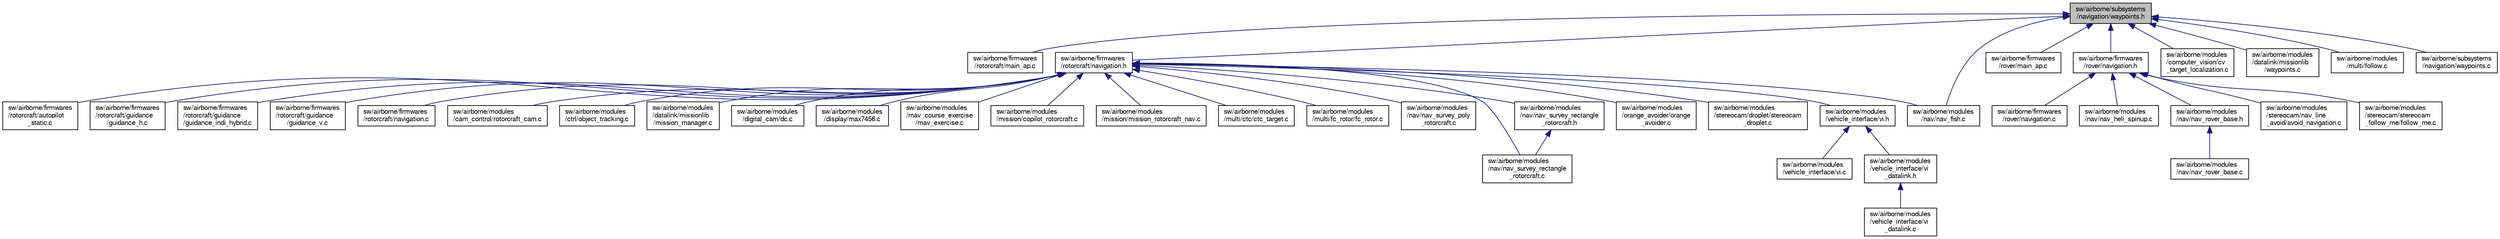 digraph "sw/airborne/subsystems/navigation/waypoints.h"
{
  edge [fontname="FreeSans",fontsize="10",labelfontname="FreeSans",labelfontsize="10"];
  node [fontname="FreeSans",fontsize="10",shape=record];
  Node1 [label="sw/airborne/subsystems\l/navigation/waypoints.h",height=0.2,width=0.4,color="black", fillcolor="grey75", style="filled", fontcolor="black"];
  Node1 -> Node2 [dir="back",color="midnightblue",fontsize="10",style="solid",fontname="FreeSans"];
  Node2 [label="sw/airborne/firmwares\l/rotorcraft/main_ap.c",height=0.2,width=0.4,color="black", fillcolor="white", style="filled",URL="$rotorcraft_2main__ap_8c.html",tooltip="Rotorcraft main loop. "];
  Node1 -> Node3 [dir="back",color="midnightblue",fontsize="10",style="solid",fontname="FreeSans"];
  Node3 [label="sw/airborne/firmwares\l/rotorcraft/navigation.h",height=0.2,width=0.4,color="black", fillcolor="white", style="filled",URL="$rotorcraft_2navigation_8h.html",tooltip="Rotorcraft navigation functions. "];
  Node3 -> Node4 [dir="back",color="midnightblue",fontsize="10",style="solid",fontname="FreeSans"];
  Node4 [label="sw/airborne/firmwares\l/rotorcraft/autopilot\l_static.c",height=0.2,width=0.4,color="black", fillcolor="white", style="filled",URL="$rotorcraft_2autopilot__static_8c.html",tooltip="Static autopilot implementation. "];
  Node3 -> Node5 [dir="back",color="midnightblue",fontsize="10",style="solid",fontname="FreeSans"];
  Node5 [label="sw/airborne/firmwares\l/rotorcraft/guidance\l/guidance_h.c",height=0.2,width=0.4,color="black", fillcolor="white", style="filled",URL="$rotorcraft_2guidance_2guidance__h_8c.html",tooltip="Horizontal guidance for rotorcrafts. "];
  Node3 -> Node6 [dir="back",color="midnightblue",fontsize="10",style="solid",fontname="FreeSans"];
  Node6 [label="sw/airborne/firmwares\l/rotorcraft/guidance\l/guidance_indi_hybrid.c",height=0.2,width=0.4,color="black", fillcolor="white", style="filled",URL="$guidance__indi__hybrid_8c.html",tooltip="A guidance mode based on Incremental Nonlinear Dynamic Inversion Come to IROS2016 to learn more! ..."];
  Node3 -> Node7 [dir="back",color="midnightblue",fontsize="10",style="solid",fontname="FreeSans"];
  Node7 [label="sw/airborne/firmwares\l/rotorcraft/guidance\l/guidance_v.c",height=0.2,width=0.4,color="black", fillcolor="white", style="filled",URL="$rotorcraft_2guidance_2guidance__v_8c.html",tooltip="Vertical guidance for rotorcrafts. "];
  Node3 -> Node8 [dir="back",color="midnightblue",fontsize="10",style="solid",fontname="FreeSans"];
  Node8 [label="sw/airborne/firmwares\l/rotorcraft/navigation.c",height=0.2,width=0.4,color="black", fillcolor="white", style="filled",URL="$rotorcraft_2navigation_8c.html",tooltip="Rotorcraft navigation functions. "];
  Node3 -> Node9 [dir="back",color="midnightblue",fontsize="10",style="solid",fontname="FreeSans"];
  Node9 [label="sw/airborne/modules\l/cam_control/rotorcraft_cam.c",height=0.2,width=0.4,color="black", fillcolor="white", style="filled",URL="$rotorcraft__cam_8c.html",tooltip="Camera control module for rotorcraft. "];
  Node3 -> Node10 [dir="back",color="midnightblue",fontsize="10",style="solid",fontname="FreeSans"];
  Node10 [label="sw/airborne/modules\l/ctrl/object_tracking.c",height=0.2,width=0.4,color="black", fillcolor="white", style="filled",URL="$object__tracking_8c.html"];
  Node3 -> Node11 [dir="back",color="midnightblue",fontsize="10",style="solid",fontname="FreeSans"];
  Node11 [label="sw/airborne/modules\l/datalink/missionlib\l/mission_manager.c",height=0.2,width=0.4,color="black", fillcolor="white", style="filled",URL="$mission__manager_8c.html",tooltip="Common functions used within the mission library. "];
  Node3 -> Node12 [dir="back",color="midnightblue",fontsize="10",style="solid",fontname="FreeSans"];
  Node12 [label="sw/airborne/modules\l/digital_cam/dc.c",height=0.2,width=0.4,color="black", fillcolor="white", style="filled",URL="$dc_8c.html",tooltip="Standard Digital Camera Control Interface. "];
  Node3 -> Node13 [dir="back",color="midnightblue",fontsize="10",style="solid",fontname="FreeSans"];
  Node13 [label="sw/airborne/modules\l/display/max7456.c",height=0.2,width=0.4,color="black", fillcolor="white", style="filled",URL="$max7456_8c.html",tooltip="Maxim MAX7456 single-channel monochrome on-screen display driver. "];
  Node3 -> Node14 [dir="back",color="midnightblue",fontsize="10",style="solid",fontname="FreeSans"];
  Node14 [label="sw/airborne/modules\l/mav_course_exercise\l/mav_exercise.c",height=0.2,width=0.4,color="black", fillcolor="white", style="filled",URL="$mav__exercise_8c.html"];
  Node3 -> Node15 [dir="back",color="midnightblue",fontsize="10",style="solid",fontname="FreeSans"];
  Node15 [label="sw/airborne/modules\l/mission/copilot_rotorcraft.c",height=0.2,width=0.4,color="black", fillcolor="white", style="filled",URL="$copilot__rotorcraft_8c.html",tooltip="Mission Computer module, interfacing the mission computer (also known as Copilot), based losely on ISaAC: The Intelligent Safety and Airworthiness Co-Pilot module Based on paper \"A Payload Verification and Management Framework  for Small UAV-based Personal Remote Sensing Systems\" by Cal Coopmans and Chris Coffin. "];
  Node3 -> Node16 [dir="back",color="midnightblue",fontsize="10",style="solid",fontname="FreeSans"];
  Node16 [label="sw/airborne/modules\l/mission/mission_rotorcraft_nav.c",height=0.2,width=0.4,color="black", fillcolor="white", style="filled",URL="$mission__rotorcraft__nav_8c.html",tooltip="mission navigation for rotorcrafts "];
  Node3 -> Node17 [dir="back",color="midnightblue",fontsize="10",style="solid",fontname="FreeSans"];
  Node17 [label="sw/airborne/modules\l/multi/ctc/ctc_target.c",height=0.2,width=0.4,color="black", fillcolor="white", style="filled",URL="$ctc__target_8c.html"];
  Node3 -> Node18 [dir="back",color="midnightblue",fontsize="10",style="solid",fontname="FreeSans"];
  Node18 [label="sw/airborne/modules\l/multi/fc_rotor/fc_rotor.c",height=0.2,width=0.4,color="black", fillcolor="white", style="filled",URL="$fc__rotor_8c.html"];
  Node3 -> Node19 [dir="back",color="midnightblue",fontsize="10",style="solid",fontname="FreeSans"];
  Node19 [label="sw/airborne/modules\l/nav/nav_fish.c",height=0.2,width=0.4,color="black", fillcolor="white", style="filled",URL="$nav__fish_8c.html"];
  Node3 -> Node20 [dir="back",color="midnightblue",fontsize="10",style="solid",fontname="FreeSans"];
  Node20 [label="sw/airborne/modules\l/nav/nav_survey_poly\l_rotorcraft.c",height=0.2,width=0.4,color="black", fillcolor="white", style="filled",URL="$nav__survey__poly__rotorcraft_8c.html"];
  Node3 -> Node21 [dir="back",color="midnightblue",fontsize="10",style="solid",fontname="FreeSans"];
  Node21 [label="sw/airborne/modules\l/nav/nav_survey_rectangle\l_rotorcraft.c",height=0.2,width=0.4,color="black", fillcolor="white", style="filled",URL="$nav__survey__rectangle__rotorcraft_8c.html",tooltip="Automatic survey of a rectangle for rotorcraft. "];
  Node3 -> Node22 [dir="back",color="midnightblue",fontsize="10",style="solid",fontname="FreeSans"];
  Node22 [label="sw/airborne/modules\l/nav/nav_survey_rectangle\l_rotorcraft.h",height=0.2,width=0.4,color="black", fillcolor="white", style="filled",URL="$nav__survey__rectangle__rotorcraft_8h.html",tooltip="Automatic survey of a rectangle for rotorcraft. "];
  Node22 -> Node21 [dir="back",color="midnightblue",fontsize="10",style="solid",fontname="FreeSans"];
  Node3 -> Node23 [dir="back",color="midnightblue",fontsize="10",style="solid",fontname="FreeSans"];
  Node23 [label="sw/airborne/modules\l/orange_avoider/orange\l_avoider.c",height=0.2,width=0.4,color="black", fillcolor="white", style="filled",URL="$orange__avoider_8c.html"];
  Node3 -> Node24 [dir="back",color="midnightblue",fontsize="10",style="solid",fontname="FreeSans"];
  Node24 [label="sw/airborne/modules\l/stereocam/droplet/stereocam\l_droplet.c",height=0.2,width=0.4,color="black", fillcolor="white", style="filled",URL="$stereocam__droplet_8c.html"];
  Node3 -> Node25 [dir="back",color="midnightblue",fontsize="10",style="solid",fontname="FreeSans"];
  Node25 [label="sw/airborne/modules\l/vehicle_interface/vi.h",height=0.2,width=0.4,color="black", fillcolor="white", style="filled",URL="$vi_8h.html"];
  Node25 -> Node26 [dir="back",color="midnightblue",fontsize="10",style="solid",fontname="FreeSans"];
  Node26 [label="sw/airborne/modules\l/vehicle_interface/vi.c",height=0.2,width=0.4,color="black", fillcolor="white", style="filled",URL="$vi_8c.html"];
  Node25 -> Node27 [dir="back",color="midnightblue",fontsize="10",style="solid",fontname="FreeSans"];
  Node27 [label="sw/airborne/modules\l/vehicle_interface/vi\l_datalink.h",height=0.2,width=0.4,color="black", fillcolor="white", style="filled",URL="$vi__datalink_8h.html"];
  Node27 -> Node28 [dir="back",color="midnightblue",fontsize="10",style="solid",fontname="FreeSans"];
  Node28 [label="sw/airborne/modules\l/vehicle_interface/vi\l_datalink.c",height=0.2,width=0.4,color="black", fillcolor="white", style="filled",URL="$vi__datalink_8c.html"];
  Node1 -> Node29 [dir="back",color="midnightblue",fontsize="10",style="solid",fontname="FreeSans"];
  Node29 [label="sw/airborne/firmwares\l/rover/main_ap.c",height=0.2,width=0.4,color="black", fillcolor="white", style="filled",URL="$rover_2main__ap_8c.html",tooltip="Rover main loop. "];
  Node1 -> Node30 [dir="back",color="midnightblue",fontsize="10",style="solid",fontname="FreeSans"];
  Node30 [label="sw/airborne/firmwares\l/rover/navigation.h",height=0.2,width=0.4,color="black", fillcolor="white", style="filled",URL="$rover_2navigation_8h.html",tooltip="Rover navigation functions. "];
  Node30 -> Node31 [dir="back",color="midnightblue",fontsize="10",style="solid",fontname="FreeSans"];
  Node31 [label="sw/airborne/firmwares\l/rover/navigation.c",height=0.2,width=0.4,color="black", fillcolor="white", style="filled",URL="$rover_2navigation_8c.html",tooltip="Rover navigation functions. "];
  Node30 -> Node32 [dir="back",color="midnightblue",fontsize="10",style="solid",fontname="FreeSans"];
  Node32 [label="sw/airborne/modules\l/nav/nav_heli_spinup.c",height=0.2,width=0.4,color="black", fillcolor="white", style="filled",URL="$nav__heli__spinup_8c.html"];
  Node30 -> Node33 [dir="back",color="midnightblue",fontsize="10",style="solid",fontname="FreeSans"];
  Node33 [label="sw/airborne/modules\l/nav/nav_rover_base.h",height=0.2,width=0.4,color="black", fillcolor="white", style="filled",URL="$nav__rover__base_8h.html"];
  Node33 -> Node34 [dir="back",color="midnightblue",fontsize="10",style="solid",fontname="FreeSans"];
  Node34 [label="sw/airborne/modules\l/nav/nav_rover_base.c",height=0.2,width=0.4,color="black", fillcolor="white", style="filled",URL="$nav__rover__base_8c.html"];
  Node30 -> Node35 [dir="back",color="midnightblue",fontsize="10",style="solid",fontname="FreeSans"];
  Node35 [label="sw/airborne/modules\l/stereocam/nav_line\l_avoid/avoid_navigation.c",height=0.2,width=0.4,color="black", fillcolor="white", style="filled",URL="$avoid__navigation_8c.html"];
  Node30 -> Node36 [dir="back",color="midnightblue",fontsize="10",style="solid",fontname="FreeSans"];
  Node36 [label="sw/airborne/modules\l/stereocam/stereocam\l_follow_me/follow_me.c",height=0.2,width=0.4,color="black", fillcolor="white", style="filled",URL="$follow__me_8c.html"];
  Node1 -> Node37 [dir="back",color="midnightblue",fontsize="10",style="solid",fontname="FreeSans"];
  Node37 [label="sw/airborne/modules\l/computer_vision/cv\l_target_localization.c",height=0.2,width=0.4,color="black", fillcolor="white", style="filled",URL="$cv__target__localization_8c.html"];
  Node1 -> Node38 [dir="back",color="midnightblue",fontsize="10",style="solid",fontname="FreeSans"];
  Node38 [label="sw/airborne/modules\l/datalink/missionlib\l/waypoints.c",height=0.2,width=0.4,color="black", fillcolor="white", style="filled",URL="$modules_2datalink_2missionlib_2waypoints_8c.html",tooltip="Improvement of the missionlib implementation of the waypoint protocol, truly global waypoints are use..."];
  Node1 -> Node39 [dir="back",color="midnightblue",fontsize="10",style="solid",fontname="FreeSans"];
  Node39 [label="sw/airborne/modules\l/multi/follow.c",height=0.2,width=0.4,color="black", fillcolor="white", style="filled",URL="$follow_8c.html",tooltip="Follow a certain AC ID. "];
  Node1 -> Node19 [dir="back",color="midnightblue",fontsize="10",style="solid",fontname="FreeSans"];
  Node1 -> Node40 [dir="back",color="midnightblue",fontsize="10",style="solid",fontname="FreeSans"];
  Node40 [label="sw/airborne/subsystems\l/navigation/waypoints.c",height=0.2,width=0.4,color="black", fillcolor="white", style="filled",URL="$subsystems_2navigation_2waypoints_8c.html"];
}

